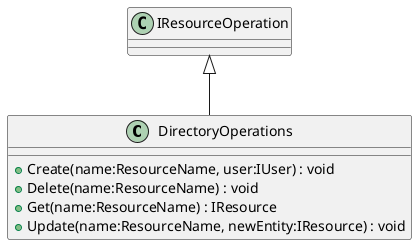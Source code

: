 @startuml
class DirectoryOperations {
    + Create(name:ResourceName, user:IUser) : void
    + Delete(name:ResourceName) : void
    + Get(name:ResourceName) : IResource
    + Update(name:ResourceName, newEntity:IResource) : void
}
IResourceOperation <|-- DirectoryOperations
@enduml
